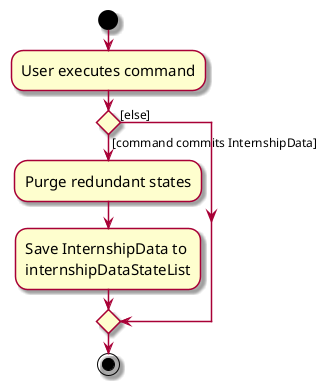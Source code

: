 @startuml
skin rose
skinparam ActivityFontSize 15
skinparam ArrowFontSize 12
start
:User executes command;

'Since the beta syntax does not support placing the condition outside the
'diamond we place it as the true branch instead.

if () then ([command commits InternshipData])
    :Purge redundant states;
    :Save InternshipData to
    internshipDataStateList;
else ([else])
endif
stop
@enduml
